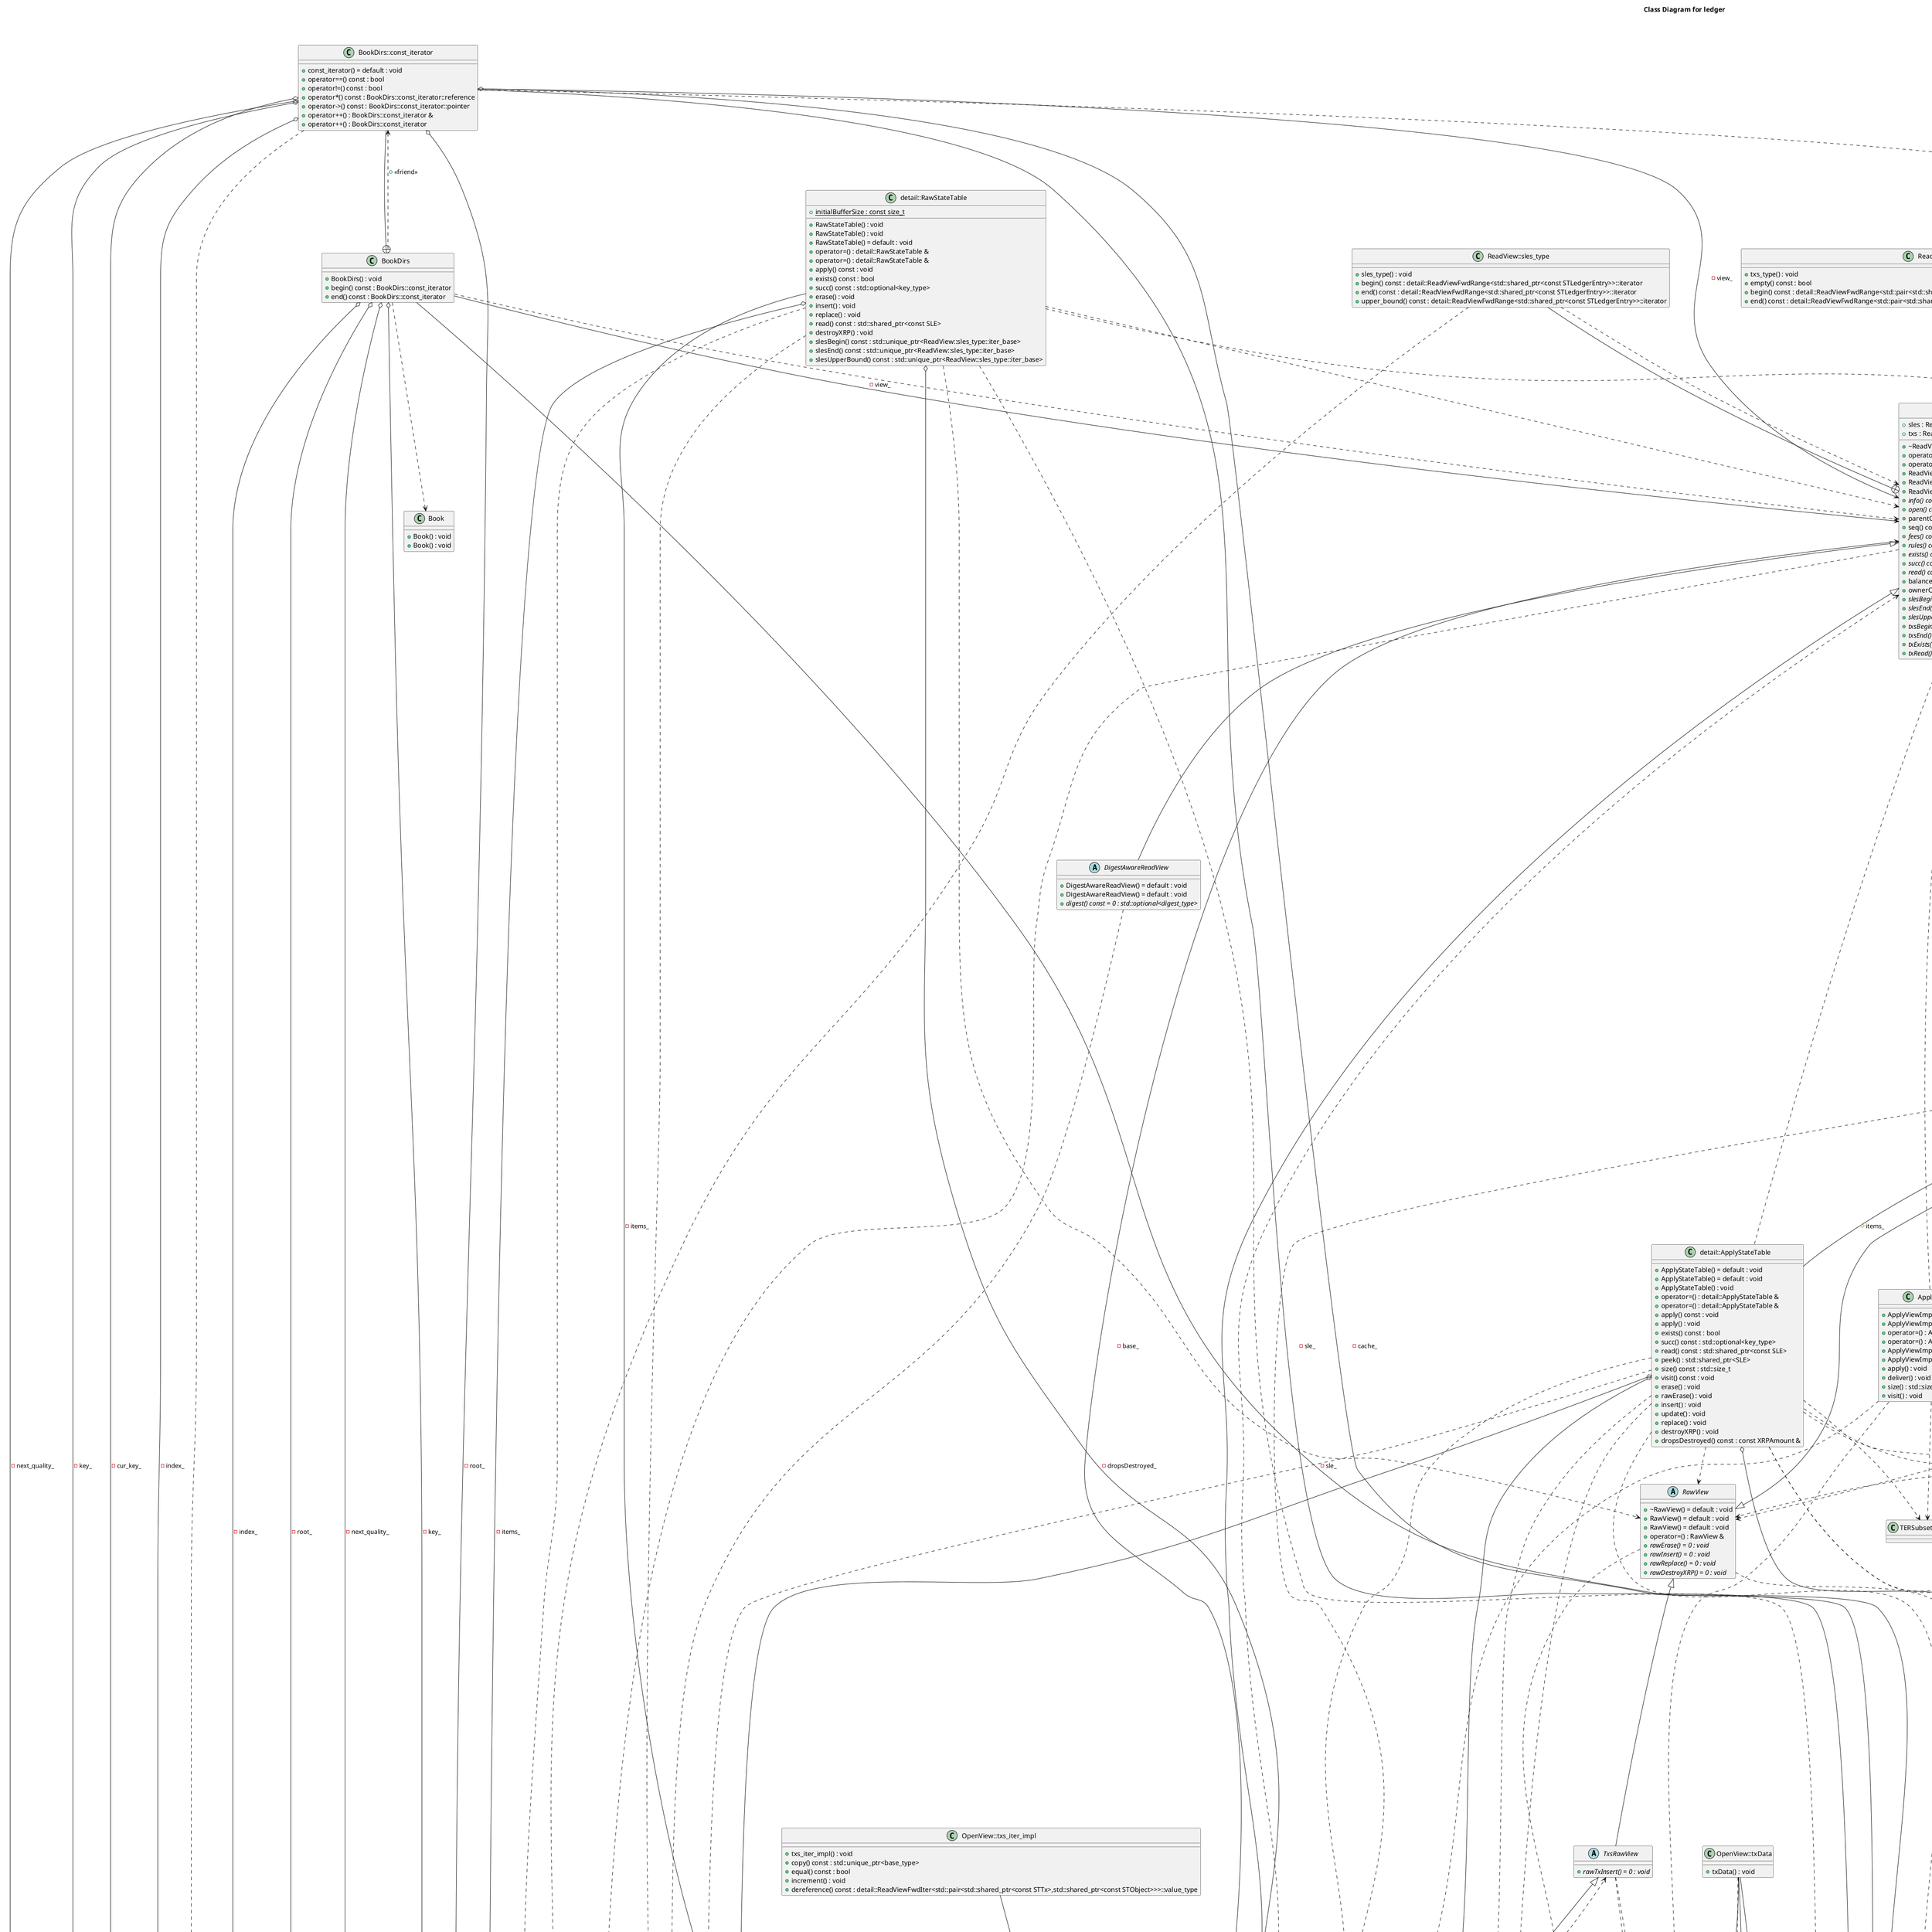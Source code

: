@startuml
title Class Diagram for ledger
class "XRPAmount" as C_0000437628577035957607
class C_0000437628577035957607 {
+XRPAmount() = default : void
+XRPAmount() = default : void
+operator=() = default : XRPAmount &
+XRPAmount() : void
+operator=() : XRPAmount &
+XRPAmount() : void
+operator=() : XRPAmount &
+operator*() const : XRPAmount
+operator+=() : XRPAmount &
+operator-=() : XRPAmount &
+operator+=() : XRPAmount &
+operator-=() : XRPAmount &
+operator*=() : XRPAmount &
+operator-() const : XRPAmount
+operator==() const : bool
+operator==() const : bool
+operator<() const : bool
+operator bool() const : bool
+signum() const : int
+drops() const : XRPAmount::value_type
+decimalXRP() const : double
+jsonClipped() const : Json::Value
+value() const : XRPAmount::value_type
{static} +minPositiveAmount() : XRPAmount
+dropsAs() : std::optional<Dest>
+dropsAs() : Dest
+dropsAs() : Dest
}
class "detail::ReadViewFwdRange<ValueType>" as C_0000966327273497233177
class C_0000966327273497233177 {
+ReadViewFwdRange<ValueType>() : void
+ReadViewFwdRange<ValueType>() = default : void
+operator=() = default : ReadViewFwdRange<ValueType> &
+ReadViewFwdRange<ValueType>() : void
}
class "detail::ReadViewFwdRange::iterator" as C_0000078640967225625063
class C_0000078640967225625063 {
+iterator() = default : void
+iterator() : void
+iterator() : void
+iterator() : void
+operator=() : detail::ReadViewFwdRange::iterator &
+operator=() : detail::ReadViewFwdRange::iterator &
+operator==() const : bool
+operator!=() const : bool
+operator*() const : detail::ReadViewFwdRange::iterator::reference
+operator->() const : detail::ReadViewFwdRange::iterator::pointer
+operator++() : detail::ReadViewFwdRange::iterator &
+operator++() : detail::ReadViewFwdRange::iterator
}
class "detail::AccountIDTag" as C_0000219725434573906145
class C_0000219725434573906145 {
+AccountIDTag() = default : void
}
class "detail::RawStateTable" as C_0000394810589194524926
class C_0000394810589194524926 {
+RawStateTable() : void
+RawStateTable() : void
+RawStateTable() = default : void
+operator=() : detail::RawStateTable &
+operator=() : detail::RawStateTable &
+apply() const : void
+exists() const : bool
+succ() const : std::optional<key_type>
+erase() : void
+insert() : void
+replace() : void
+read() const : std::shared_ptr<const SLE>
+destroyXRP() : void
+slesBegin() const : std::unique_ptr<ReadView::sles_type::iter_base>
+slesEnd() const : std::unique_ptr<ReadView::sles_type::iter_base>
+slesUpperBound() const : std::unique_ptr<ReadView::sles_type::iter_base>
{static} +initialBufferSize : const size_t
}
class "detail::ApplyStateTable" as C_0001016177997753328101
class C_0001016177997753328101 {
+ApplyStateTable() = default : void
+ApplyStateTable() = default : void
+ApplyStateTable() : void
+operator=() : detail::ApplyStateTable &
+operator=() : detail::ApplyStateTable &
+apply() const : void
+apply() : void
+exists() const : bool
+succ() const : std::optional<key_type>
+read() const : std::shared_ptr<const SLE>
+peek() : std::shared_ptr<SLE>
+size() const : std::size_t
+visit() const : void
+erase() : void
+rawErase() : void
+insert() : void
+update() : void
+replace() : void
+destroyXRP() : void
+dropsDestroyed() const : const XRPAmount &
}
class "detail::ApplyViewBase" as C_0002263001139912497034
class C_0002263001139912497034 {
+ApplyViewBase() : void
+ApplyViewBase() : void
+operator=() : detail::ApplyViewBase &
+operator=() : detail::ApplyViewBase &
+ApplyViewBase() = default : void
+ApplyViewBase() : void
+open() const : bool
+info() const : const LedgerInfo &
+fees() const : const Fees &
+rules() const : const Rules &
+exists() const : bool
+succ() const : std::optional<key_type>
+read() const : std::shared_ptr<const SLE>
+slesBegin() const : std::unique_ptr<sles_type::iter_base>
+slesEnd() const : std::unique_ptr<sles_type::iter_base>
+slesUpperBound() const : std::unique_ptr<sles_type::iter_base>
+txsBegin() const : std::unique_ptr<txs_type::iter_base>
+txsEnd() const : std::unique_ptr<txs_type::iter_base>
+txExists() const : bool
+txRead() const : ReadView::tx_type
+flags() const : ApplyFlags
+peek() : std::shared_ptr<SLE>
+erase() : void
+insert() : void
+update() : void
+rawErase() : void
+rawInsert() : void
+rawReplace() : void
+rawDestroyXRP() : void
}
class "detail::DeferredCredits" as C_0001159344348922254258
class C_0001159344348922254258 {
+adjustments() const : std::optional<Adjustment>
+credit() : void
+ownerCount() : void
+ownerCount() const : std::optional<std::uint32_t>
+apply() : void
}
class "base_uint<160,detail::AccountIDTag>" as C_0002185921478450888283
class C_0002185921478450888283 {
}
class "Book" as C_0002294399890504248264
class C_0002294399890504248264 {
+Book() : void
+Book() : void
}
class "base_uint<256>" as C_0000434356742846908842
class C_0000434356742846908842 {
}
class "Keylet" as C_0001972271628408927151
class C_0001972271628408927151 {
+Keylet() : void
+check() const : bool
}
class "Serializer" as C_0002102861226093968575
class C_0002102861226093968575 {
+Serializer() : void
+Serializer() : void
+slice() const : Slice
+size() const : std::size_t
+data() const : const void *
+add8() : int
+add16() : int
+add32() : int
+add32() : int
+add64() : int
+addRaw() : int
+addRaw() : int
+addRaw() : int
+addRaw() : int
+addVL() : int
+addVL() : int
+addVL() : int
+get8() const : bool
+addFieldID() : int
+addFieldID() : int
+getSHA512Half() const : uint256
+peekData() const : const Blob &
+getData() const : Blob
+modData() : Blob &
+getDataLength() const : int
+getDataPtr() const : const void *
+getDataPtr() : void *
+getLength() const : int
+getString() const : std::string
+erase() : void
+chop() : bool
+begin() : Blob::iterator
+end() : Blob::iterator
+begin() const : Blob::const_iterator
+end() const : Blob::const_iterator
+reserve() : void
+resize() : void
+capacity() const : size_t
+operator==() : bool
+operator!=() : bool
+operator==() : bool
+operator!=() : bool
{static} +decodeLengthLength() : int
{static} +decodeVLLength() : int
{static} +decodeVLLength() : int
{static} +decodeVLLength() : int
+addInteger() : int
+addBitString() : int
+addVL() : int
+getInteger() : _Bool
+getBitString() : _Bool
}
class "STAmount" as C_0000215260707563711311
class C_0000215260707563711311 {
+STAmount() : void
+STAmount() : void
+STAmount() : void
+STAmount() : void
+STAmount() : void
+STAmount() : void
+STAmount() : void
+STAmount() : void
+STAmount() : void
+STAmount() : void
+STAmount() : void
+STAmount() : void
+STAmount() : void
+STAmount() : void
+exponent() const : int
+native() const : bool
+negative() const : bool
+mantissa() const : std::uint64_t
+issue() const : const Issue &
+getCurrency() const : const Currency &
+getIssuer() const : const AccountID &
+signum() const : int
+zeroed() const : STAmount
+setJson() const : void
+value() const : const STAmount &
+operator bool() const : bool
+operator+=() : STAmount &
+operator-=() : STAmount &
+operator=() : STAmount &
+operator=() : STAmount &
+negate() : void
+clear() : void
+clear() : void
+clear() : void
+setIssuer() : void
+setIssue() : void
+getSType() const : SerializedTypeID
+getFullText() const : std::string
+getText() const : std::string
+getJson() const : Json::Value
+add() const : void
+isEquivalent() const : bool
+isDefault() const : bool
+xrp() const : XRPAmount
+iou() const : IOUAmount
{static} +cMinOffset : const int
{static} +cMaxOffset : const int
{static} +cMinValue : const std::uint64_t
{static} +cMaxValue : const std::uint64_t
{static} +cMaxNative : const std::uint64_t
{static} +cMaxNativeN : const std::uint64_t
{static} +cNotNative : const std::uint64_t
{static} +cPosNative : const std::uint64_t
{static} +uRateOne : const std::uint64_t
}
class "Rules" as C_0001992233408632539458
class C_0001992233408632539458 {
+Rules() = default : void
+operator=() = default : Rules &
+Rules() : void
+Rules() : void
+enabled() const : bool
+operator==() const : bool
+operator!=() const : bool
}
class "STLedgerEntry" as C_0001270395620897132534
class C_0001270395620897132534 {
+STLedgerEntry() : void
+STLedgerEntry() : void
+STLedgerEntry() : void
+STLedgerEntry() : void
+STLedgerEntry() : void
+getSType() const : SerializedTypeID
+getFullText() const : std::string
+getText() const : std::string
+getJson() const : Json::Value
+key() const : const uint256 &
+getType() const : LedgerEntryType
+isThreadedType() const : bool
+thread() : bool
}
class "STTx" as C_0001059260590421798558
class C_0001059260590421798558 {
{static} +maxMultiSigners() : std::size_t
+STTx() : void
+STTx() = default : void
+operator=() : STTx &
+STTx() : void
+STTx() : void
+STTx() : void
+STTx() : void
+getSType() const : SerializedTypeID
+getFullText() const : std::string
+getSignature() const : Blob
+getSigningHash() const : uint256
+getTxnType() const : TxType
+getSigningPubKey() const : Blob
+getSeqProxy() const : SeqProxy
+getMentionedAccounts() const : boost::container::flat_set<AccountID>
+getTransactionID() const : uint256
+getJson() const : Json::Value
+getJson() const : Json::Value
+sign() : void
+checkSign() const : Expected<void,std::string>
{static} +getMetaSQLInsertReplaceHeader() : const std::string &
+getMetaSQL() const : std::string
+getMetaSQL() const : std::string
{static} +minMultiSigners : const std::size_t
}
class "LedgerInfo" as C_0001589739806501844085
class C_0001589739806501844085 {
+LedgerInfo() = default : void
+seq : LedgerIndex
+validated : bool
+accepted : bool
+closeFlags : int
+closeTimeResolution : NetClock::duration
}
abstract "ReadView" as C_0000719484062983967559
abstract C_0000719484062983967559 {
+~ReadView() = default : void
+operator=() : ReadView &
+operator=() : ReadView &
+ReadView() : void
+ReadView() : void
+ReadView() : void
{abstract} +info() const = 0 : const LedgerInfo &
{abstract} +open() const = 0 : bool
+parentCloseTime() const : NetClock::time_point
+seq() const : LedgerIndex
{abstract} +fees() const = 0 : const Fees &
{abstract} +rules() const = 0 : const Rules &
{abstract} +exists() const = 0 : bool
{abstract} +succ() const = 0 : std::optional<key_type>
{abstract} +read() const = 0 : std::shared_ptr<const SLE>
+balanceHook() const : STAmount
+ownerCountHook() const : std::uint32_t
{abstract} +slesBegin() const = 0 : std::unique_ptr<sles_type::iter_base>
{abstract} +slesEnd() const = 0 : std::unique_ptr<sles_type::iter_base>
{abstract} +slesUpperBound() const = 0 : std::unique_ptr<sles_type::iter_base>
{abstract} +txsBegin() const = 0 : std::unique_ptr<txs_type::iter_base>
{abstract} +txsEnd() const = 0 : std::unique_ptr<txs_type::iter_base>
{abstract} +txExists() const = 0 : bool
{abstract} +txRead() const = 0 : ReadView::tx_type
+sles : ReadView::sles_type
+txs : ReadView::txs_type
}
class "ReadView::sles_type" as C_0000968233506249022341
class C_0000968233506249022341 {
+sles_type() : void
+begin() const : detail::ReadViewFwdRange<std::shared_ptr<const STLedgerEntry>>::iterator
+end() const : detail::ReadViewFwdRange<std::shared_ptr<const STLedgerEntry>>::iterator
+upper_bound() const : detail::ReadViewFwdRange<std::shared_ptr<const STLedgerEntry>>::iterator
}
class "ReadView::txs_type" as C_0001228155025630572998
class C_0001228155025630572998 {
+txs_type() : void
+empty() const : bool
+begin() const : detail::ReadViewFwdRange<std::pair<std::shared_ptr<const STTx>,std::shared_ptr<const STObject>>>::iterator
+end() const : detail::ReadViewFwdRange<std::pair<std::shared_ptr<const STTx>,std::shared_ptr<const STObject>>>::iterator
}
abstract "DigestAwareReadView" as C_0001733920990952249567
abstract C_0001733920990952249567 {
+DigestAwareReadView() = default : void
+DigestAwareReadView() = default : void
{abstract} +digest() const = 0 : std::optional<digest_type>
}
abstract "RawView" as C_0001342101724707877860
abstract C_0001342101724707877860 {
+~RawView() = default : void
+RawView() = default : void
+RawView() = default : void
+operator=() : RawView &
{abstract} +rawErase() = 0 : void
{abstract} +rawInsert() = 0 : void
{abstract} +rawReplace() = 0 : void
{abstract} +rawDestroyXRP() = 0 : void
}
abstract "TxsRawView" as C_0001279314584255786005
abstract C_0001279314584255786005 {
{abstract} +rawTxInsert() = 0 : void
}
enum "ApplyFlags" as C_0000461717163604842131
enum C_0000461717163604842131 {
tapNONE
tapFAIL_HARD
tapRETRY
tapUNLIMITED
}
abstract "ApplyView" as C_0000368611166212330145
abstract C_0000368611166212330145 {
+ApplyView() = default : void
{abstract} +flags() const = 0 : ApplyFlags
{abstract} +peek() = 0 : std::shared_ptr<SLE>
{abstract} +erase() = 0 : void
{abstract} +insert() = 0 : void
{abstract} +update() = 0 : void
+creditHook() : void
+adjustOwnerCountHook() : void
+dirAppend() : std::optional<std::uint64_t>
+dirInsert() : std::optional<std::uint64_t>
+dirInsert() : std::optional<std::uint64_t>
+dirRemove() : bool
+dirRemove() : bool
+dirDelete() : bool
+emptyDirDelete() : bool
}
class "open_ledger_t" as C_0001197764833897327061
class C_0001197764833897327061 {
+open_ledger_t() = default : void
}
class "OpenView" as C_0001016063512578111556
class C_0001016063512578111556 {
+OpenView() : void
+operator=() : OpenView &
+operator=() : OpenView &
+OpenView() = default : void
+OpenView() : void
+OpenView() : void
+OpenView() : void
+OpenView() : void
+open() const : bool
+txCount() const : std::size_t
+apply() const : void
+info() const : const LedgerInfo &
+fees() const : const Fees &
+rules() const : const Rules &
+exists() const : bool
+succ() const : std::optional<key_type>
+read() const : std::shared_ptr<const SLE>
+slesBegin() const : std::unique_ptr<sles_type::iter_base>
+slesEnd() const : std::unique_ptr<sles_type::iter_base>
+slesUpperBound() const : std::unique_ptr<sles_type::iter_base>
+txsBegin() const : std::unique_ptr<txs_type::iter_base>
+txsEnd() const : std::unique_ptr<txs_type::iter_base>
+txExists() const : bool
+txRead() const : ReadView::tx_type
+rawErase() : void
+rawInsert() : void
+rawReplace() : void
+rawDestroyXRP() : void
+rawTxInsert() : void
}
class "OpenView::txData" as C_0000325186817224958647
class C_0000325186817224958647 {
+txData() : void
}
class "TERSubset<CanCvtToTER>" as C_0000387912696222928946
class C_0000387912696222928946 {
}
class "OpenView::txs_iter_impl" as C_0000413962743774471683
class C_0000413962743774471683 {
+txs_iter_impl() : void
+copy() const : std::unique_ptr<base_type>
+equal() const : bool
+increment() : void
+dereference() const : detail::ReadViewFwdIter<std::pair<std::shared_ptr<const STTx>,std::shared_ptr<const STObject>>>::value_type
}
class "ApplyViewImpl" as C_0000477867256527986724
class C_0000477867256527986724 {
+ApplyViewImpl() : void
+ApplyViewImpl() : void
+operator=() : ApplyViewImpl &
+operator=() : ApplyViewImpl &
+ApplyViewImpl() = default : void
+ApplyViewImpl() : void
+apply() : void
+deliver() : void
+size() : std::size_t
+visit() : void
}
class "Sandbox" as C_0001499303678521053477
class C_0001499303678521053477 {
+Sandbox() : void
+Sandbox() : void
+operator=() : Sandbox &
+operator=() : Sandbox &
+Sandbox() = default : void
+Sandbox() : void
+Sandbox() : void
+apply() : void
}
class "PaymentSandbox" as C_0000568262759563672206
class C_0000568262759563672206 {
+PaymentSandbox() : void
+PaymentSandbox() : void
+operator=() : PaymentSandbox &
+operator=() : PaymentSandbox &
+PaymentSandbox() = default : void
+PaymentSandbox() : void
+PaymentSandbox() : void
+PaymentSandbox() : void
+PaymentSandbox() : void
+balanceHook() const : STAmount
+creditHook() : void
+adjustOwnerCountHook() : void
+ownerCountHook() const : std::uint32_t
+apply() : void
+apply() : void
+balanceChanges() const : std::map<std::tuple<AccountID,AccountID,Currency>,STAmount>
+xrpDestroyed() const : XRPAmount
}
class "BookDirs" as C_0000029495990696529094
class C_0000029495990696529094 {
+BookDirs() : void
+begin() const : BookDirs::const_iterator
+end() const : BookDirs::const_iterator
}
class "BookDirs::const_iterator" as C_0000140239779594139226
class C_0000140239779594139226 {
+const_iterator() = default : void
+operator==() const : bool
+operator!=() const : bool
+operator*() const : BookDirs::const_iterator::reference
+operator->() const : BookDirs::const_iterator::pointer
+operator++() : BookDirs::const_iterator &
+operator++() : BookDirs::const_iterator
}
class "Dir" as C_0001859122778588532998
class C_0001859122778588532998 {
+Dir() : void
+begin() const : Dir::const_iterator
+end() const : Dir::const_iterator
}
class "Dir::const_iterator" as C_0001415447963351752502
class C_0001415447963351752502 {
+operator==() const : bool
+operator!=() const : bool
+operator*() const : Dir::const_iterator::reference
+operator->() const : Dir::const_iterator::pointer
+operator++() : Dir::const_iterator &
+operator++() : Dir::const_iterator
+next_page() : Dir::const_iterator &
+page_size() : std::size_t
+page() const : const Keylet &
+index() const : uint256
}
C_0000966327273497233177 ..> C_0000719484062983967559
C_0000966327273497233177 --> C_0000719484062983967559 : #view_
C_0000078640967225625063 --+ C_0000966327273497233177
C_0000078640967225625063 ..> C_0000719484062983967559
C_0000078640967225625063 --> C_0000719484062983967559 : -view_
C_0000394810589194524926 ..> C_0001342101724707877860
C_0000394810589194524926 ..> C_0000719484062983967559
C_0000394810589194524926 ..> C_0001972271628408927151
C_0000394810589194524926 ..> C_0000434356742846908842
C_0000394810589194524926 ..> C_0001270395620897132534
C_0000394810589194524926 ..> C_0000437628577035957607
C_0000394810589194524926 o-- C_0000434356742846908842 : -items_
C_0000394810589194524926 o-- C_0000437628577035957607 : -dropsDestroyed_
C_0001016177997753328101 ..> C_0001342101724707877860
C_0001016177997753328101 ..> C_0001016063512578111556
C_0001016177997753328101 ..> C_0001059260590421798558
C_0001016177997753328101 ..> C_0000387912696222928946
C_0001016177997753328101 ..> C_0000215260707563711311
C_0001016177997753328101 ..> C_0000719484062983967559
C_0001016177997753328101 ..> C_0001972271628408927151
C_0001016177997753328101 ..> C_0000434356742846908842
C_0001016177997753328101 ..> C_0001270395620897132534
C_0001016177997753328101 ..> C_0000437628577035957607
C_0001016177997753328101 ..> C_0000219725434573906145
C_0001016177997753328101 ..> C_0002185921478450888283
C_0001016177997753328101 o-- C_0000434356742846908842 : -items_
C_0001016177997753328101 o-- C_0001270395620897132534 : -items_
C_0001016177997753328101 o-- C_0000437628577035957607 : -dropsDestroyed_
C_0002263001139912497034 ..> C_0000719484062983967559
C_0002263001139912497034 ..> C_0000461717163604842131
C_0002263001139912497034 ..> C_0001972271628408927151
C_0002263001139912497034 ..> C_0000434356742846908842
C_0002263001139912497034 ..> C_0001270395620897132534
C_0002263001139912497034 ..> C_0000437628577035957607
C_0002263001139912497034 o-- C_0000461717163604842131 : #flags_
C_0002263001139912497034 --> C_0000719484062983967559 : #base_
C_0002263001139912497034 o-- C_0001016177997753328101 : #items_
C_0000368611166212330145 <|-- C_0002263001139912497034
C_0001342101724707877860 <|-- C_0002263001139912497034
C_0001159344348922254258 ..> C_0000219725434573906145
C_0001159344348922254258 ..> C_0002185921478450888283
C_0001159344348922254258 ..> C_0000215260707563711311
C_0001159344348922254258 o-- C_0002185921478450888283 : -credits_
C_0001159344348922254258 o-- C_0002185921478450888283 : -ownerCounts_
C_0001159344348922254258 o-- C_0000219725434573906145 : -ownerCounts_
C_0002185921478450888283 ..> C_0000219725434573906145
C_0001972271628408927151 ..> C_0000434356742846908842
C_0001972271628408927151 ..> C_0001270395620897132534
C_0001972271628408927151 o-- C_0000434356742846908842 : +key
C_0000215260707563711311 ..> C_0000437628577035957607
C_0000215260707563711311 ..> C_0000219725434573906145
C_0000215260707563711311 ..> C_0002185921478450888283
C_0000215260707563711311 ..> C_0002102861226093968575
C_0001992233408632539458 ..> C_0000434356742846908842
C_0001270395620897132534 ..> C_0001972271628408927151
C_0001270395620897132534 ..> C_0000434356742846908842
C_0001270395620897132534 o-- C_0000434356742846908842 : -key_
C_0001059260590421798558 ..> C_0001992233408632539458
C_0001059260590421798558 ..> C_0002102861226093968575
C_0001059260590421798558 o-- C_0000434356742846908842 : -tid_
C_0001589739806501844085 o-- C_0000434356742846908842 : +hash
C_0001589739806501844085 o-- C_0000434356742846908842 : +txHash
C_0001589739806501844085 o-- C_0000434356742846908842 : +accountHash
C_0001589739806501844085 o-- C_0000434356742846908842 : +parentHash
C_0001589739806501844085 o-- C_0000437628577035957607 : +drops
C_0000719484062983967559 ..> C_0001972271628408927151
C_0000719484062983967559 ..> C_0000434356742846908842
C_0000719484062983967559 ..> C_0000219725434573906145
C_0000719484062983967559 ..> C_0002185921478450888283
C_0000719484062983967559 ..> C_0000215260707563711311
C_0000968233506249022341 --+ C_0000719484062983967559
C_0000968233506249022341 ..> C_0000719484062983967559
C_0000968233506249022341 ..> C_0000434356742846908842
C_0001228155025630572998 --+ C_0000719484062983967559
C_0001228155025630572998 ..> C_0000719484062983967559
C_0001733920990952249567 ..> C_0000434356742846908842
C_0000719484062983967559 <|-- C_0001733920990952249567
C_0001342101724707877860 ..> C_0001270395620897132534
C_0001342101724707877860 ..> C_0000437628577035957607
C_0001279314584255786005 ..> C_0000434356742846908842
C_0001279314584255786005 ..> C_0002102861226093968575
C_0001342101724707877860 <|-- C_0001279314584255786005
C_0000368611166212330145 ..> C_0001972271628408927151
C_0000368611166212330145 ..> C_0000434356742846908842
C_0000368611166212330145 ..> C_0001270395620897132534
C_0000368611166212330145 ..> C_0000219725434573906145
C_0000368611166212330145 ..> C_0002185921478450888283
C_0000368611166212330145 ..> C_0000215260707563711311
C_0000719484062983967559 <|-- C_0000368611166212330145
C_0001016063512578111556 ..> C_0001197764833897327061
C_0001016063512578111556 ..> C_0000719484062983967559
C_0001016063512578111556 ..> C_0001992233408632539458
C_0001016063512578111556 ..> C_0001279314584255786005
C_0001016063512578111556 ..> C_0001972271628408927151
C_0001016063512578111556 ..> C_0000434356742846908842
C_0001016063512578111556 ..> C_0001270395620897132534
C_0001016063512578111556 ..> C_0000437628577035957607
C_0001016063512578111556 ..> C_0002102861226093968575
C_0001016063512578111556 o-- C_0000434356742846908842 : -txs_
C_0001016063512578111556 o-- C_0001992233408632539458 : -rules_
C_0001016063512578111556 o-- C_0001589739806501844085 : -info_
C_0001016063512578111556 --> C_0000719484062983967559 : -base_
C_0001016063512578111556 o-- C_0000394810589194524926 : -items_
C_0000719484062983967559 <|-- C_0001016063512578111556
C_0001279314584255786005 <|-- C_0001016063512578111556
C_0000325186817224958647 --+ C_0001016063512578111556
C_0000325186817224958647 ..> C_0002102861226093968575
C_0000325186817224958647 --> C_0002102861226093968575 : +txn
C_0000325186817224958647 --> C_0002102861226093968575 : +meta
C_0000413962743774471683 --+ C_0001016063512578111556
C_0000477867256527986724 ..> C_0000719484062983967559
C_0000477867256527986724 ..> C_0000461717163604842131
C_0000477867256527986724 ..> C_0001016063512578111556
C_0000477867256527986724 ..> C_0001059260590421798558
C_0000477867256527986724 ..> C_0000387912696222928946
C_0000477867256527986724 ..> C_0000215260707563711311
C_0000477867256527986724 ..> C_0001270395620897132534
C_0000477867256527986724 o-- C_0000215260707563711311 : -deliver_
C_0002263001139912497034 <|-- C_0000477867256527986724
C_0001499303678521053477 ..> C_0000719484062983967559
C_0001499303678521053477 ..> C_0000461717163604842131
C_0001499303678521053477 ..> C_0000368611166212330145
C_0001499303678521053477 ..> C_0001342101724707877860
C_0002263001139912497034 <|-- C_0001499303678521053477
C_0000568262759563672206 ..> C_0000719484062983967559
C_0000568262759563672206 ..> C_0000461717163604842131
C_0000568262759563672206 ..> C_0000368611166212330145
C_0000568262759563672206 ..> C_0000219725434573906145
C_0000568262759563672206 ..> C_0002185921478450888283
C_0000568262759563672206 ..> C_0000215260707563711311
C_0000568262759563672206 ..> C_0001342101724707877860
C_0000568262759563672206 o-- C_0001159344348922254258 : -tab_
C_0000568262759563672206 --> C_0000568262759563672206 : -ps_
C_0002263001139912497034 <|-- C_0000568262759563672206
C_0000029495990696529094 ..> C_0000719484062983967559
C_0000029495990696529094 ..> C_0002294399890504248264
C_0000029495990696529094 --> C_0000719484062983967559 : -view_
C_0000029495990696529094 o-- C_0000434356742846908842 : -root_
C_0000029495990696529094 o-- C_0000434356742846908842 : -next_quality_
C_0000029495990696529094 o-- C_0000434356742846908842 : -key_
C_0000029495990696529094 --> C_0001270395620897132534 : -sle_
C_0000029495990696529094 o-- C_0000434356742846908842 : -index_
C_0000140239779594139226 --+ C_0000029495990696529094
C_0000140239779594139226 ..> C_0000719484062983967559
C_0000140239779594139226 ..> C_0000434356742846908842
C_0000140239779594139226 --> C_0000719484062983967559 : -view_
C_0000140239779594139226 o-- C_0000434356742846908842 : -root_
C_0000140239779594139226 o-- C_0000434356742846908842 : -next_quality_
C_0000140239779594139226 o-- C_0000434356742846908842 : -key_
C_0000140239779594139226 o-- C_0000434356742846908842 : -cur_key_
C_0000140239779594139226 --> C_0001270395620897132534 : -sle_
C_0000140239779594139226 o-- C_0000434356742846908842 : -index_
C_0000140239779594139226 o-- C_0001270395620897132534 : -cache_
C_0000140239779594139226 <.. C_0000029495990696529094 : +<<friend>>
C_0001859122778588532998 ..> C_0000719484062983967559
C_0001859122778588532998 ..> C_0001972271628408927151
C_0001859122778588532998 --> C_0000719484062983967559 : -view_
C_0001859122778588532998 o-- C_0001972271628408927151 : -root_
C_0001859122778588532998 --> C_0001270395620897132534 : -sle_
C_0001415447963351752502 --+ C_0001859122778588532998
C_0001415447963351752502 ..> C_0000719484062983967559
C_0001415447963351752502 ..> C_0001972271628408927151
C_0001415447963351752502 --> C_0000719484062983967559 : -view_
C_0001415447963351752502 o-- C_0001972271628408927151 : -root_
C_0001415447963351752502 o-- C_0001972271628408927151 : -page_
C_0001415447963351752502 o-- C_0000434356742846908842 : -index_
C_0001415447963351752502 o-- C_0001270395620897132534 : -cache_
C_0001415447963351752502 --> C_0001270395620897132534 : -sle_
C_0001415447963351752502 <.. C_0001859122778588532998 : +<<friend>>
@enduml
